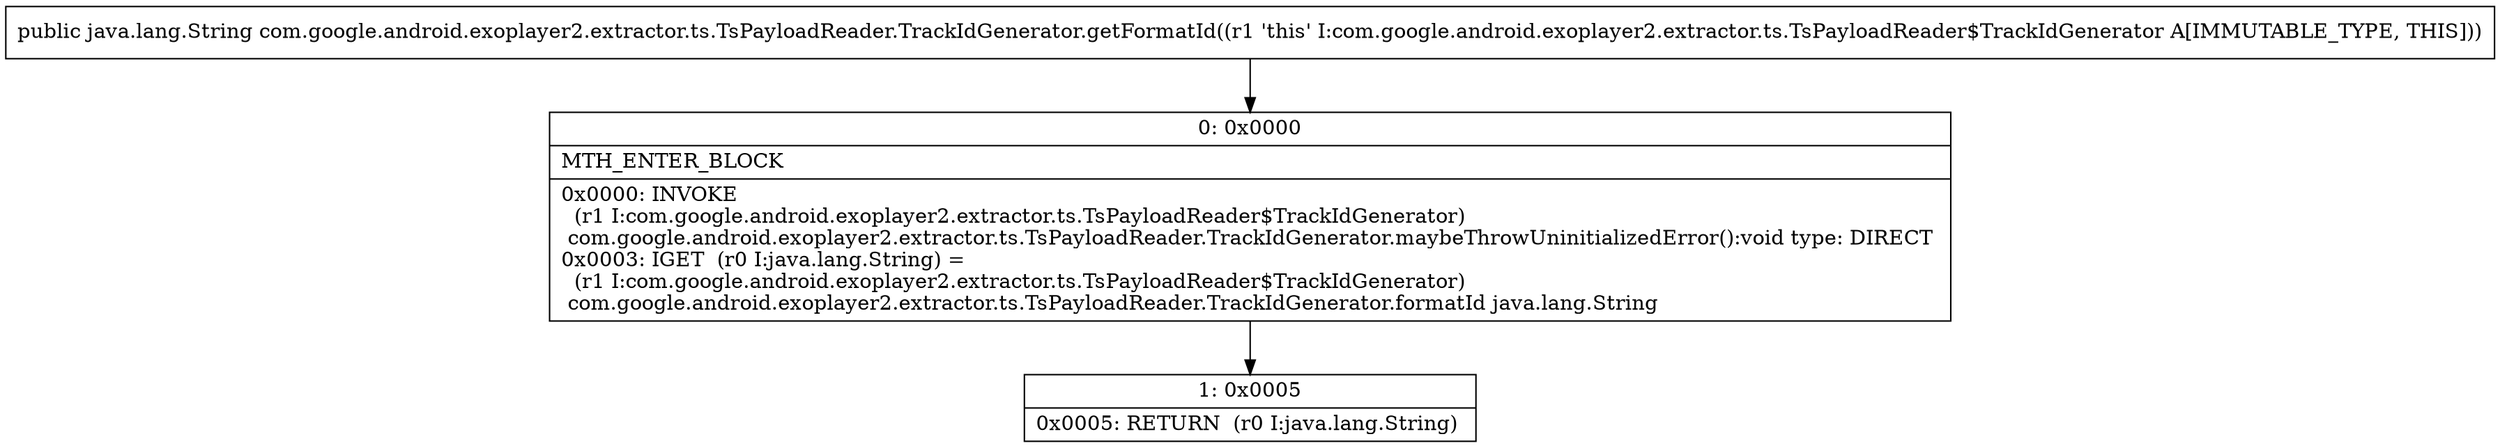 digraph "CFG forcom.google.android.exoplayer2.extractor.ts.TsPayloadReader.TrackIdGenerator.getFormatId()Ljava\/lang\/String;" {
Node_0 [shape=record,label="{0\:\ 0x0000|MTH_ENTER_BLOCK\l|0x0000: INVOKE  \l  (r1 I:com.google.android.exoplayer2.extractor.ts.TsPayloadReader$TrackIdGenerator)\l com.google.android.exoplayer2.extractor.ts.TsPayloadReader.TrackIdGenerator.maybeThrowUninitializedError():void type: DIRECT \l0x0003: IGET  (r0 I:java.lang.String) = \l  (r1 I:com.google.android.exoplayer2.extractor.ts.TsPayloadReader$TrackIdGenerator)\l com.google.android.exoplayer2.extractor.ts.TsPayloadReader.TrackIdGenerator.formatId java.lang.String \l}"];
Node_1 [shape=record,label="{1\:\ 0x0005|0x0005: RETURN  (r0 I:java.lang.String) \l}"];
MethodNode[shape=record,label="{public java.lang.String com.google.android.exoplayer2.extractor.ts.TsPayloadReader.TrackIdGenerator.getFormatId((r1 'this' I:com.google.android.exoplayer2.extractor.ts.TsPayloadReader$TrackIdGenerator A[IMMUTABLE_TYPE, THIS])) }"];
MethodNode -> Node_0;
Node_0 -> Node_1;
}

